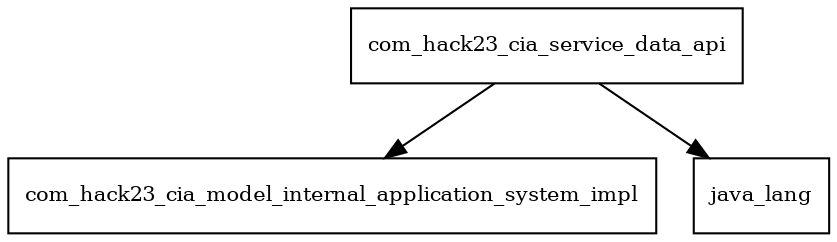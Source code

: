 digraph service_data_api_2018_2_26_SNAPSHOT_package_dependencies {
  node [shape = box, fontsize=10.0];
  com_hack23_cia_service_data_api -> com_hack23_cia_model_internal_application_system_impl;
  com_hack23_cia_service_data_api -> java_lang;
}
